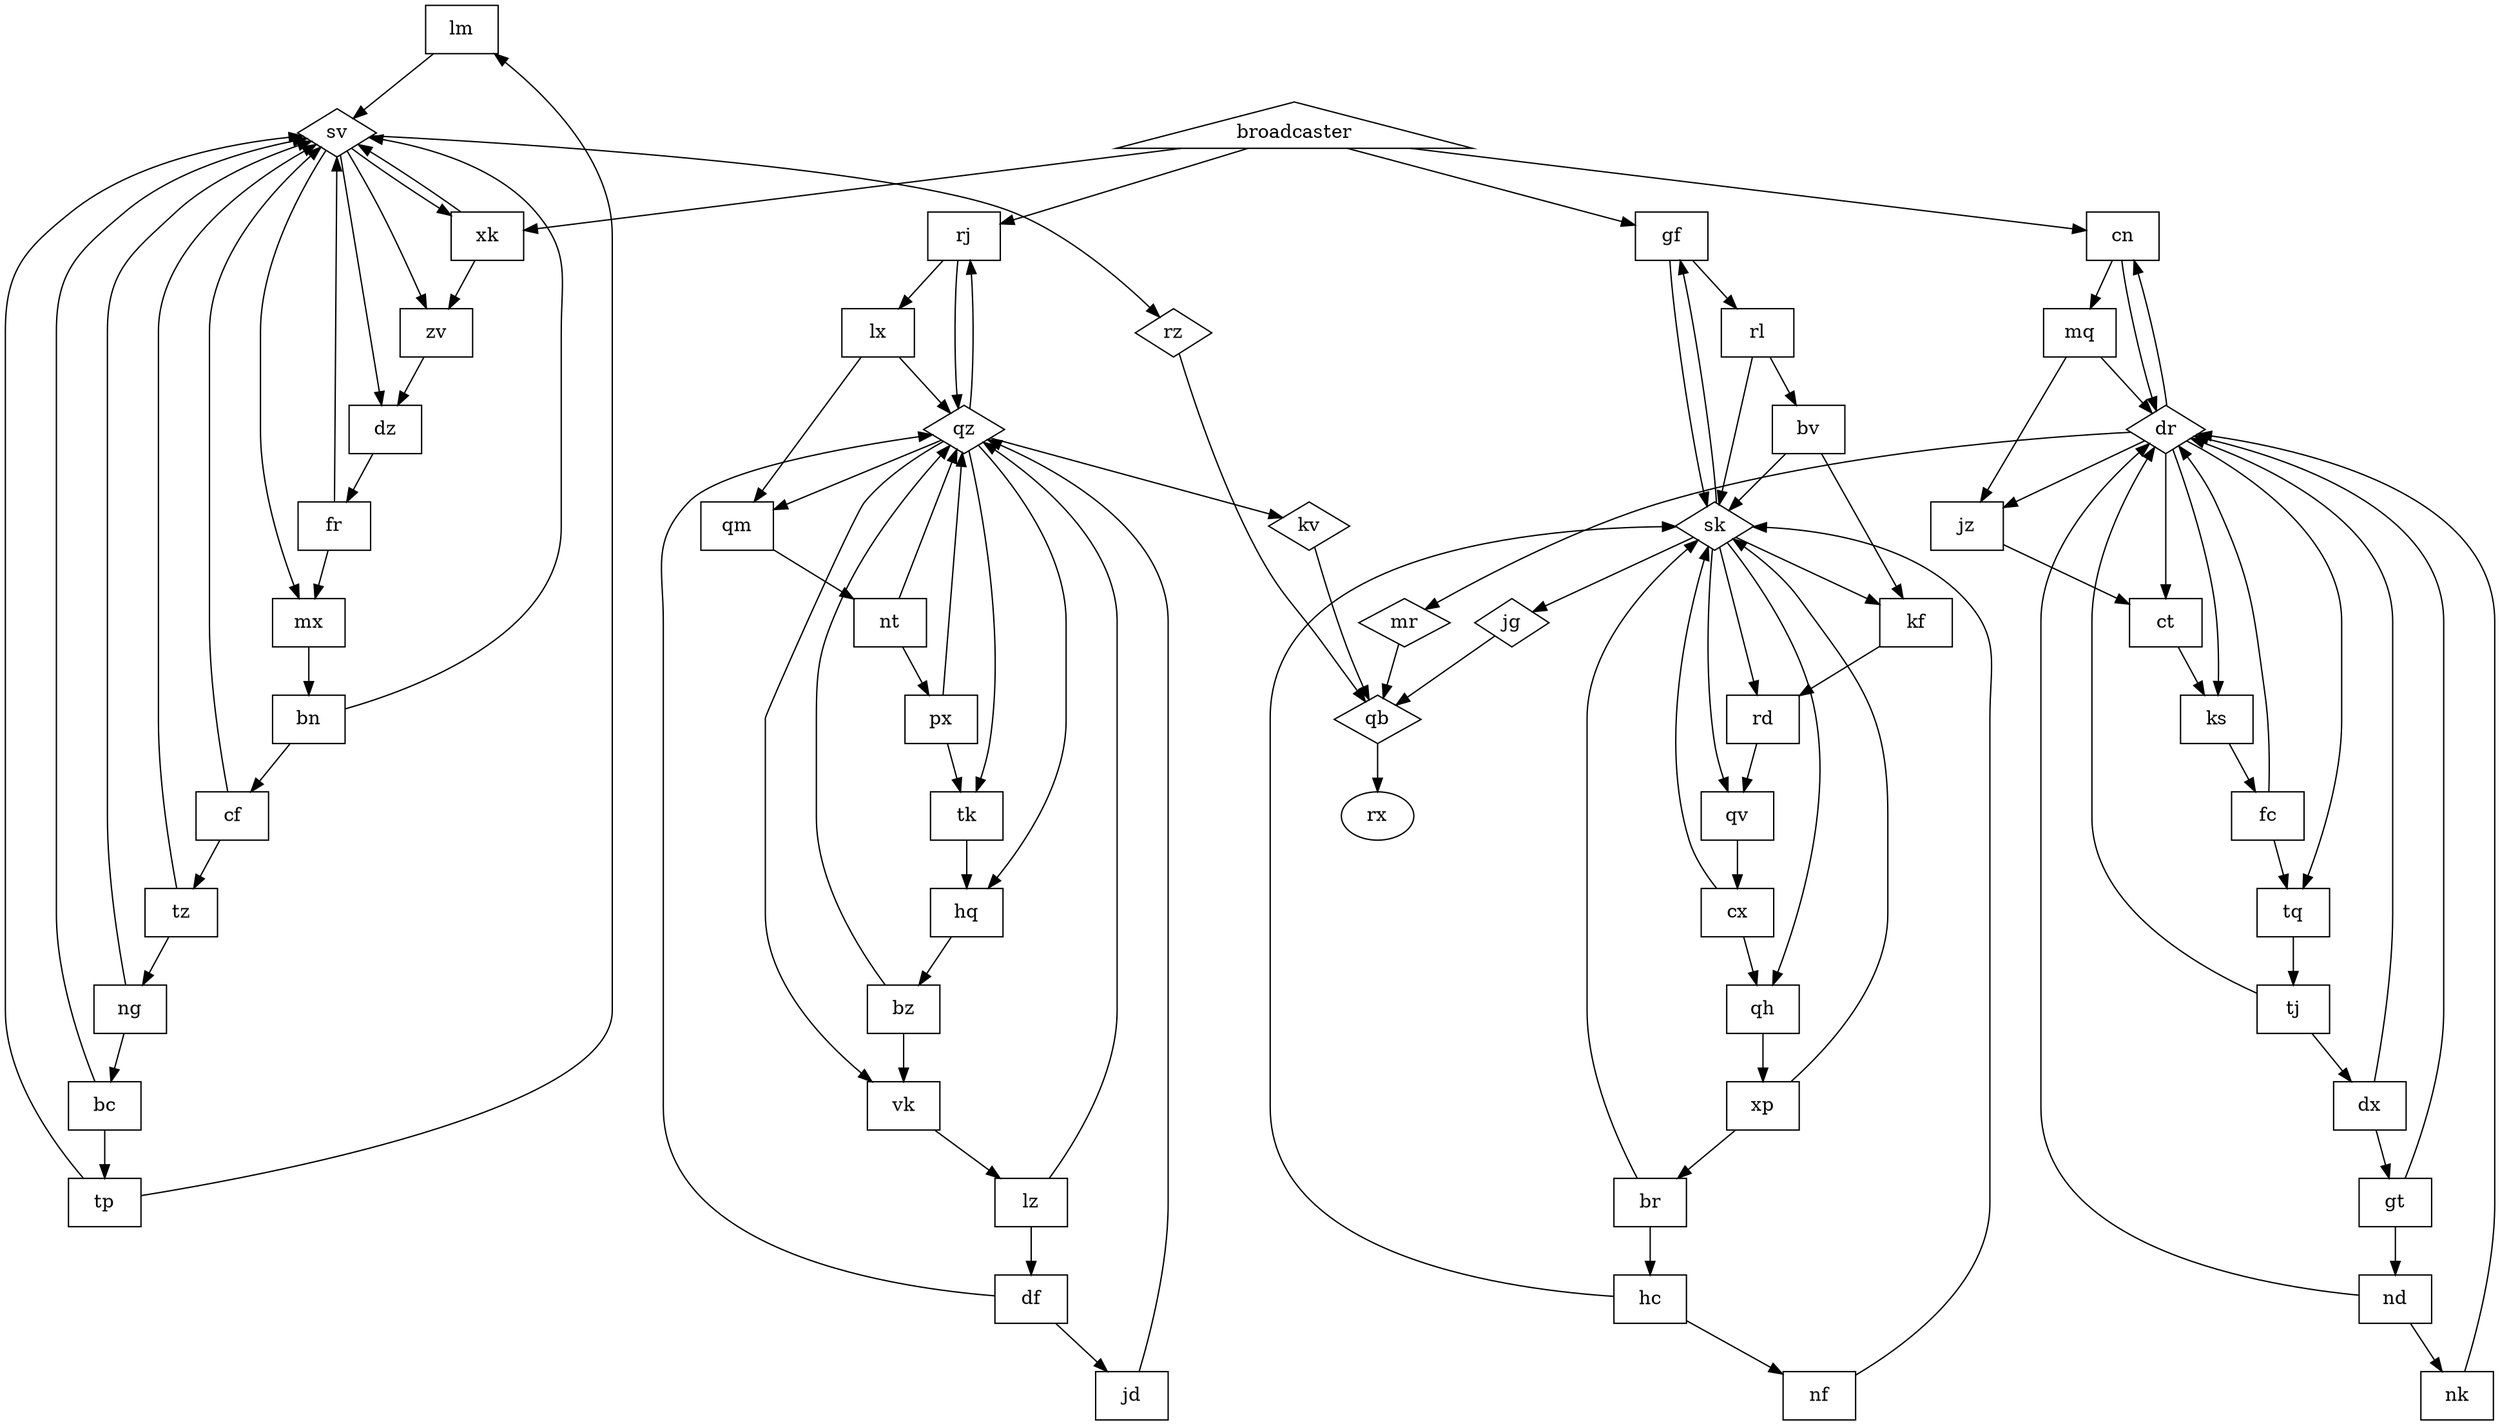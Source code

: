 digraph name {
lm [label="lm" shape="box"];
lm -> sv;
bc [label="bc" shape="box"];
bc -> tp;
bc -> sv;
hc [label="hc" shape="box"];
hc -> nf;
hc -> sk;
tz [label="tz" shape="box"];
tz -> ng;
tz -> sv;
nk [label="nk" shape="box"];
nk -> dr;
br [label="br" shape="box"];
br -> hc;
br -> sk;
nf [label="nf" shape="box"];
nf -> sk;
px [label="px" shape="box"];
px -> tk;
px -> qz;
cf [label="cf" shape="box"];
cf -> tz;
cf -> sv;
rx [label="rx" shape="oval"];
dx [label="dx" shape="box"];
dx -> dr;
dx -> gt;
xp [label="xp" shape="box"];
xp -> sk;
xp -> br;
cx [label="cx" shape="box"];
cx -> qh;
cx -> sk;
bz [label="bz" shape="box"];
bz -> qz;
bz -> vk;
lz [label="lz" shape="box"];
lz -> df;
lz -> qz;
nt [label="nt" shape="box"];
nt -> px;
nt -> qz;
bn [label="bn" shape="box"];
bn -> cf;
bn -> sv;
fc [label="fc" shape="box"];
fc -> tq;
fc -> dr;
ng [label="ng" shape="box"];
ng -> sv;
ng -> bc;
df [label="df" shape="box"];
df -> jd;
df -> qz;
qh [label="qh" shape="box"];
qh -> xp;
nd [label="nd" shape="box"];
nd -> nk;
nd -> dr;
sk [label="sk" shape="diamond"];
sk -> jg;
sk -> rd;
sk -> gf;
sk -> kf;
sk -> qh;
sk -> qv;
ks [label="ks" shape="box"];
ks -> fc;
tp [label="tp" shape="box"];
tp -> lm;
tp -> sv;
zv [label="zv" shape="box"];
zv -> dz;
sv [label="sv" shape="diamond"];
sv -> mx;
sv -> dz;
sv -> zv;
sv -> rz;
sv -> xk;
rz [label="rz" shape="diamond"];
rz -> qb;
tj [label="tj" shape="box"];
tj -> dx;
tj -> dr;
mq [label="mq" shape="box"];
mq -> dr;
mq -> jz;
fr [label="fr" shape="box"];
fr -> sv;
fr -> mx;
rd [label="rd" shape="box"];
rd -> qv;
lx [label="lx" shape="box"];
lx -> qz;
lx -> qm;
gf [label="gf" shape="box"];
gf -> sk;
gf -> rl;
mr [label="mr" shape="diamond"];
mr -> qb;
gt [label="gt" shape="box"];
gt -> nd;
gt -> dr;
rj [label="rj" shape="box"];
rj -> qz;
rj -> lx;
broadcaster [label="broadcaster" shape="triangle"];
broadcaster -> gf;
broadcaster -> rj;
broadcaster -> xk;
broadcaster -> cn;
kv [label="kv" shape="diamond"];
kv -> qb;
jz [label="jz" shape="box"];
jz -> ct;
jd [label="jd" shape="box"];
jd -> qz;
jg [label="jg" shape="diamond"];
jg -> qb;
dr [label="dr" shape="diamond"];
dr -> ct;
dr -> ks;
dr -> mr;
dr -> jz;
dr -> tq;
dr -> cn;
tq [label="tq" shape="box"];
tq -> tj;
qv [label="qv" shape="box"];
qv -> cx;
kf [label="kf" shape="box"];
kf -> rd;
cn [label="cn" shape="box"];
cn -> mq;
cn -> dr;
ct [label="ct" shape="box"];
ct -> ks;
qb [label="qb" shape="diamond"];
qb -> rx;
dz [label="dz" shape="box"];
dz -> fr;
mx [label="mx" shape="box"];
mx -> bn;
vk [label="vk" shape="box"];
vk -> lz;
rl [label="rl" shape="box"];
rl -> sk;
rl -> bv;
qm [label="qm" shape="box"];
qm -> nt;
qz [label="qz" shape="diamond"];
qz -> tk;
qz -> hq;
qz -> rj;
qz -> kv;
qz -> qm;
qz -> vk;
bv [label="bv" shape="box"];
bv -> kf;
bv -> sk;
hq [label="hq" shape="box"];
hq -> bz;
xk [label="xk" shape="box"];
xk -> zv;
xk -> sv;
tk [label="tk" shape="box"];
tk -> hq;
}
